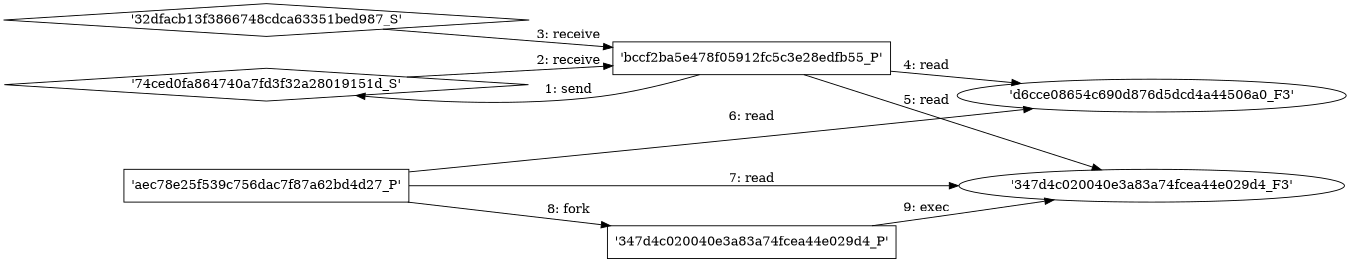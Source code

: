 digraph "D:\Learning\Paper\apt\基于CTI的攻击预警\Dataset\攻击图\ASGfromALLCTI\Don’t click text message spam.dot" {
rankdir="LR"
size="9"
fixedsize="false"
splines="true"
nodesep=0.3
ranksep=0
fontsize=10
overlap="scalexy"
engine= "neato"
	"'74ced0fa864740a7fd3f32a28019151d_S'" [node_type=Socket shape=diamond]
	"'bccf2ba5e478f05912fc5c3e28edfb55_P'" [node_type=Process shape=box]
	"'bccf2ba5e478f05912fc5c3e28edfb55_P'" -> "'74ced0fa864740a7fd3f32a28019151d_S'" [label="1: send"]
	"'74ced0fa864740a7fd3f32a28019151d_S'" -> "'bccf2ba5e478f05912fc5c3e28edfb55_P'" [label="2: receive"]
	"'bccf2ba5e478f05912fc5c3e28edfb55_P'" [node_type=Process shape=box]
	"'32dfacb13f3866748cdca63351bed987_S'" [node_type=Socket shape=diamond]
	"'32dfacb13f3866748cdca63351bed987_S'" -> "'bccf2ba5e478f05912fc5c3e28edfb55_P'" [label="3: receive"]
	"'d6cce08654c690d876d5dcd4a44506a0_F3'" [node_type=file shape=ellipse]
	"'bccf2ba5e478f05912fc5c3e28edfb55_P'" [node_type=Process shape=box]
	"'bccf2ba5e478f05912fc5c3e28edfb55_P'" -> "'d6cce08654c690d876d5dcd4a44506a0_F3'" [label="4: read"]
	"'347d4c020040e3a83a74fcea44e029d4_F3'" [node_type=file shape=ellipse]
	"'bccf2ba5e478f05912fc5c3e28edfb55_P'" [node_type=Process shape=box]
	"'bccf2ba5e478f05912fc5c3e28edfb55_P'" -> "'347d4c020040e3a83a74fcea44e029d4_F3'" [label="5: read"]
	"'d6cce08654c690d876d5dcd4a44506a0_F3'" [node_type=file shape=ellipse]
	"'aec78e25f539c756dac7f87a62bd4d27_P'" [node_type=Process shape=box]
	"'aec78e25f539c756dac7f87a62bd4d27_P'" -> "'d6cce08654c690d876d5dcd4a44506a0_F3'" [label="6: read"]
	"'347d4c020040e3a83a74fcea44e029d4_F3'" [node_type=file shape=ellipse]
	"'aec78e25f539c756dac7f87a62bd4d27_P'" [node_type=Process shape=box]
	"'aec78e25f539c756dac7f87a62bd4d27_P'" -> "'347d4c020040e3a83a74fcea44e029d4_F3'" [label="7: read"]
	"'aec78e25f539c756dac7f87a62bd4d27_P'" [node_type=Process shape=box]
	"'347d4c020040e3a83a74fcea44e029d4_P'" [node_type=Process shape=box]
	"'aec78e25f539c756dac7f87a62bd4d27_P'" -> "'347d4c020040e3a83a74fcea44e029d4_P'" [label="8: fork"]
	"'347d4c020040e3a83a74fcea44e029d4_P'" [node_type=Process shape=box]
	"'347d4c020040e3a83a74fcea44e029d4_F3'" [node_type=File shape=ellipse]
	"'347d4c020040e3a83a74fcea44e029d4_P'" -> "'347d4c020040e3a83a74fcea44e029d4_F3'" [label="9: exec"]
}
